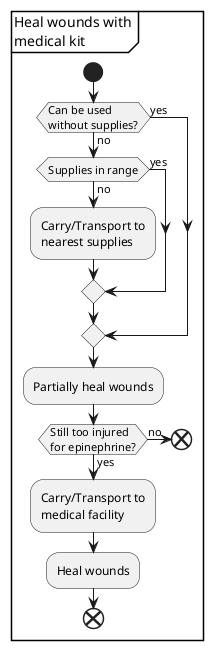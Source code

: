 @startuml
partition "Heal wounds with\nmedical kit" {
  start
  if (Can be used\nwithout supplies?) then (yes)
  else (no)
    if (Supplies in range) then (yes)
    else (no)
      :Carry/Transport to\nnearest supplies;
    endif
  endif
  :Partially heal wounds;
  if (Still too injured\nfor epinephrine?) then (yes)
    :Carry/Transport to\nmedical facility;
    :Heal wounds;
    end
  else (no)
    end
  endif
}
@enduml